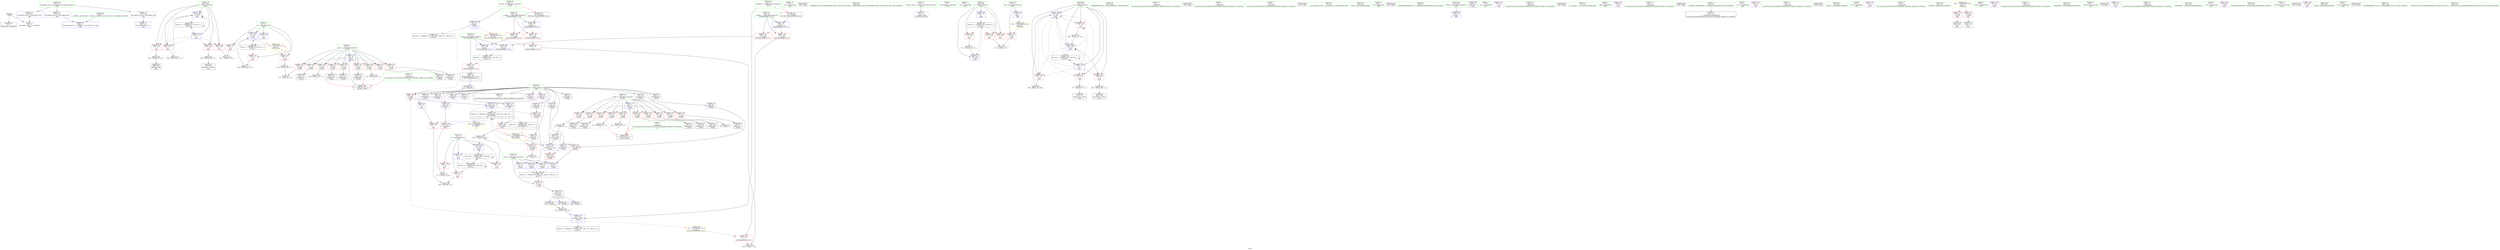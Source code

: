 digraph "SVFG" {
	label="SVFG";

	Node0x556aabfb15f0 [shape=record,color=grey,label="{NodeID: 0\nNullPtr}"];
	Node0x556aabfb15f0 -> Node0x556aabfd2cd0[style=solid];
	Node0x556aabfb15f0 -> Node0x556aabfd9ba0[style=solid];
	Node0x556aabfd5bc0 [shape=record,color=grey,label="{NodeID: 263\n286 = Binary(285, 111, )\n}"];
	Node0x556aabfd5bc0 -> Node0x556aabfd4010[style=solid];
	Node0x556aabfda180 [shape=record,color=blue,label="{NodeID: 180\n78\<--134\nref.tmp\<--\n_Z3calii\n|{|<s2>5}}"];
	Node0x556aabfda180 -> Node0x556aabfd83f0[style=dashed];
	Node0x556aabfda180 -> Node0x556aabfee3c0[style=dashed];
	Node0x556aabfda180:s2 -> Node0x556aabff2430[style=dashed,color=red];
	Node0x556aabfd12e0 [shape=record,color=purple,label="{NodeID: 97\n245\<--16\n\<--f\nmain\n}"];
	Node0x556aabfd12e0 -> Node0x556aabfd9430[style=solid];
	Node0x556aabfcf410 [shape=record,color=green,label="{NodeID: 14\n36\<--1\n.str.6\<--dummyObj\nGlob }"];
	Node0x556aac0035c0 [shape=record,color=black,label="{NodeID: 360\n226 = PHI()\n}"];
	Node0x556aabfe20f0 [shape=record,color=grey,label="{NodeID: 277\n112 = cmp(108, 110, )\n}"];
	Node0x556aabfd4d10 [shape=record,color=blue,label="{NodeID: 194\n13\<--295\nk\<--sub\nmain\n}"];
	Node0x556aabfd4d10 -> Node0x556aabfecfc0[style=dashed];
	Node0x556aabfd1e70 [shape=record,color=purple,label="{NodeID: 111\n348\<--40\nllvm.global_ctors_1\<--llvm.global_ctors\nGlob }"];
	Node0x556aabfd1e70 -> Node0x556aabfd9aa0[style=solid];
	Node0x556aabfcfff0 [shape=record,color=green,label="{NodeID: 28\n13\<--15\nk\<--k_field_insensitive\nGlob }"];
	Node0x556aabfcfff0 -> Node0x556aabfd6d30[style=solid];
	Node0x556aabfcfff0 -> Node0x556aabfd6e00[style=solid];
	Node0x556aabfcfff0 -> Node0x556aabfd6ed0[style=solid];
	Node0x556aabfcfff0 -> Node0x556aabfd98a0[style=solid];
	Node0x556aabfcfff0 -> Node0x556aabfd4d10[style=solid];
	Node0x556aabfd73b0 [shape=record,color=red,label="{NodeID: 125\n108\<--74\n\<--i.addr\n_Z3calii\n}"];
	Node0x556aabfd73b0 -> Node0x556aabfe20f0[style=solid];
	Node0x556aabfd0d00 [shape=record,color=green,label="{NodeID: 42\n172\<--173\nretval\<--retval_field_insensitive\n_ZSt3minIxERKT_S2_S2_\n}"];
	Node0x556aabfd0d00 -> Node0x556aabfd8590[style=solid];
	Node0x556aabfd0d00 -> Node0x556aabfda660[style=solid];
	Node0x556aabfd0d00 -> Node0x556aabfda730[style=solid];
	Node0x556aabfd7f10 [shape=record,color=red,label="{NodeID: 139\n142\<--76\n\<--x.addr\n_Z3calii\n}"];
	Node0x556aabfd7f10 -> Node0x556aabfd6040[style=solid];
	Node0x556aabfd29d0 [shape=record,color=green,label="{NodeID: 56\n255\<--256\n_ZSt4endlIcSt11char_traitsIcEERSt13basic_ostreamIT_T0_ES6_\<--_ZSt4endlIcSt11char_traitsIcEERSt13basic_ostreamIT_T0_ES6__field_insensitive\n}"];
	Node0x556aabfd8a70 [shape=record,color=red,label="{NodeID: 153\n183\<--182\n\<--\n_ZSt3minIxERKT_S2_S2_\n}"];
	Node0x556aabfd8a70 -> Node0x556aabfe23f0[style=solid];
	Node0x556aabfd3650 [shape=record,color=black,label="{NodeID: 70\n125\<--124\nidxprom17\<--\n_Z3calii\n}"];
	Node0x556aabfd95d0 [shape=record,color=red,label="{NodeID: 167\n293\<--292\n\<--arrayidx25\nmain\n}"];
	Node0x556aabfd95d0 -> Node0x556aabfdf8e0[style=solid];
	Node0x556aabfd41b0 [shape=record,color=purple,label="{NodeID: 84\n51\<--4\n\<--_ZStL8__ioinit\n__cxx_global_var_init\n}"];
	Node0x556aabfb19b0 [shape=record,color=green,label="{NodeID: 1\n7\<--1\n__dso_handle\<--dummyObj\nGlob }"];
	Node0x556aabfd5d40 [shape=record,color=grey,label="{NodeID: 264\n136 = Binary(135, 111, )\n|{<s0>3}}"];
	Node0x556aabfd5d40:s0 -> Node0x556aac003e60[style=solid,color=red];
	Node0x556aabfda250 [shape=record,color=blue,label="{NodeID: 181\n80\<--145\nref.tmp22\<--add27\n_Z3calii\n|{|<s2>5}}"];
	Node0x556aabfda250 -> Node0x556aabfd83f0[style=dashed];
	Node0x556aabfda250 -> Node0x556aabfee8c0[style=dashed];
	Node0x556aabfda250:s2 -> Node0x556aabff2540[style=dashed,color=red];
	Node0x556aabfd13b0 [shape=record,color=purple,label="{NodeID: 98\n270\<--16\narrayidx\<--f\nmain\n}"];
	Node0x556aabfcf4a0 [shape=record,color=green,label="{NodeID: 15\n38\<--1\n.str.7\<--dummyObj\nGlob }"];
	Node0x556aac003690 [shape=record,color=black,label="{NodeID: 361\n239 = PHI(69, )\n}"];
	Node0x556aabfe2270 [shape=record,color=grey,label="{NodeID: 278\n223 = cmp(221, 222, )\n}"];
	Node0x556aabfd4de0 [shape=record,color=blue,label="{NodeID: 195\n201\<--298\nx\<--dec\nmain\n}"];
	Node0x556aabfd4de0 -> Node0x556aabfd8db0[style=dashed];
	Node0x556aabfd4de0 -> Node0x556aabfd8e80[style=dashed];
	Node0x556aabfd4de0 -> Node0x556aabfd8f50[style=dashed];
	Node0x556aabfd4de0 -> Node0x556aabfd9020[style=dashed];
	Node0x556aabfd4de0 -> Node0x556aabfd4c40[style=dashed];
	Node0x556aabfd4de0 -> Node0x556aabfd4de0[style=dashed];
	Node0x556aabfd4de0 -> Node0x556aabfec0c0[style=dashed];
	Node0x556aabfd1f70 [shape=record,color=purple,label="{NodeID: 112\n349\<--40\nllvm.global_ctors_2\<--llvm.global_ctors\nGlob }"];
	Node0x556aabfd1f70 -> Node0x556aabfd9ba0[style=solid];
	Node0x556aabfd00f0 [shape=record,color=green,label="{NodeID: 29\n16\<--19\nf\<--f_field_insensitive\nGlob }"];
	Node0x556aabfd00f0 -> Node0x556aabfd2ea0[style=solid];
	Node0x556aabfd00f0 -> Node0x556aabfd4280[style=solid];
	Node0x556aabfd00f0 -> Node0x556aabfd4350[style=solid];
	Node0x556aabfd00f0 -> Node0x556aabfd4420[style=solid];
	Node0x556aabfd00f0 -> Node0x556aabfd44f0[style=solid];
	Node0x556aabfd00f0 -> Node0x556aabfd45c0[style=solid];
	Node0x556aabfd00f0 -> Node0x556aabfd4690[style=solid];
	Node0x556aabfd00f0 -> Node0x556aabfd4760[style=solid];
	Node0x556aabfd00f0 -> Node0x556aabfd4830[style=solid];
	Node0x556aabfd00f0 -> Node0x556aabfd4900[style=solid];
	Node0x556aabfd00f0 -> Node0x556aabfd49d0[style=solid];
	Node0x556aabfd00f0 -> Node0x556aabfd4aa0[style=solid];
	Node0x556aabfd00f0 -> Node0x556aabfd1210[style=solid];
	Node0x556aabfd00f0 -> Node0x556aabfd12e0[style=solid];
	Node0x556aabfd00f0 -> Node0x556aabfd13b0[style=solid];
	Node0x556aabfd00f0 -> Node0x556aabfd1480[style=solid];
	Node0x556aabfd00f0 -> Node0x556aabfd1550[style=solid];
	Node0x556aabfd00f0 -> Node0x556aabfd1620[style=solid];
	Node0x556aabfedec0 [shape=record,color=black,label="{NodeID: 292\nMR_4V_3 = PHI(MR_4V_6, MR_4V_4, MR_4V_5, MR_4V_2, )\npts\{73 \}\n}"];
	Node0x556aabfedec0 -> Node0x556aabfd7140[style=dashed];
	Node0x556aabfd7480 [shape=record,color=red,label="{NodeID: 126\n117\<--74\n\<--i.addr\n_Z3calii\n}"];
	Node0x556aabfd7480 -> Node0x556aabfd34b0[style=solid];
	Node0x556aabfd0dd0 [shape=record,color=green,label="{NodeID: 43\n174\<--175\n__a.addr\<--__a.addr_field_insensitive\n_ZSt3minIxERKT_S2_S2_\n}"];
	Node0x556aabfd0dd0 -> Node0x556aabfd8660[style=solid];
	Node0x556aabfd0dd0 -> Node0x556aabfd8730[style=solid];
	Node0x556aabfd0dd0 -> Node0x556aabfda4c0[style=solid];
	Node0x556aabfd7fe0 [shape=record,color=red,label="{NodeID: 140\n154\<--76\n\<--x.addr\n_Z3calii\n}"];
	Node0x556aabfd7fe0 -> Node0x556aabfd38c0[style=solid];
	Node0x556aabfd2ad0 [shape=record,color=green,label="{NodeID: 57\n257\<--258\n_ZNSolsEPFRSoS_E\<--_ZNSolsEPFRSoS_E_field_insensitive\n}"];
	Node0x556aabfd8b40 [shape=record,color=red,label="{NodeID: 154\n221\<--199\n\<--t\nmain\n}"];
	Node0x556aabfd8b40 -> Node0x556aabfe2270[style=solid];
	Node0x556aabfd3720 [shape=record,color=black,label="{NodeID: 71\n128\<--127\nidxprom19\<--\n_Z3calii\n}"];
	Node0x556aabfd96a0 [shape=record,color=blue,label="{NodeID: 168\n8\<--9\ntest\<--\nGlob }"];
	Node0x556aabfd96a0 -> Node0x556aabff29d0[style=dashed];
	Node0x556aabfd4280 [shape=record,color=purple,label="{NodeID: 85\n91\<--16\narrayidx\<--f\n_Z3calii\n}"];
	Node0x556aabfc7020 [shape=record,color=green,label="{NodeID: 2\n9\<--1\n\<--dummyObj\nCan only get source location for instruction, argument, global var or function.|{<s0>12}}"];
	Node0x556aabfc7020:s0 -> Node0x556aac004230[style=solid,color=red];
	Node0x556aabfd5ec0 [shape=record,color=grey,label="{NodeID: 265\n141 = Binary(140, 111, )\n|{<s0>4}}"];
	Node0x556aabfd5ec0:s0 -> Node0x556aac003e60[style=solid,color=red];
	Node0x556aabfda320 [shape=record,color=blue,label="{NodeID: 182\n156\<--150\narrayidx32\<--\n_Z3calii\n}"];
	Node0x556aabfda320 -> Node0x556aabfd84c0[style=dashed];
	Node0x556aabfda320 -> Node0x556aabfeedc0[style=dashed];
	Node0x556aabfd1480 [shape=record,color=purple,label="{NodeID: 99\n274\<--16\narrayidx15\<--f\nmain\n}"];
	Node0x556aabfd1480 -> Node0x556aabfd9500[style=solid];
	Node0x556aabfcf530 [shape=record,color=green,label="{NodeID: 16\n41\<--1\n\<--dummyObj\nCan only get source location for instruction, argument, global var or function.}"];
	Node0x556aac0037d0 [shape=record,color=black,label="{NodeID: 362\n242 = PHI()\n}"];
	Node0x556aabfe23f0 [shape=record,color=grey,label="{NodeID: 279\n184 = cmp(181, 183, )\n}"];
	Node0x556aabfd4eb0 [shape=record,color=blue,label="{NodeID: 196\n203\<--306\ni\<--inc27\nmain\n}"];
	Node0x556aabfd4eb0 -> Node0x556aabfd90f0[style=dashed];
	Node0x556aabfd4eb0 -> Node0x556aabfd91c0[style=dashed];
	Node0x556aabfd4eb0 -> Node0x556aabfd9290[style=dashed];
	Node0x556aabfd4eb0 -> Node0x556aabfd9360[style=dashed];
	Node0x556aabfd4eb0 -> Node0x556aabfd4eb0[style=dashed];
	Node0x556aabfd4eb0 -> Node0x556aabfec5c0[style=dashed];
	Node0x556aabfd2070 [shape=record,color=red,label="{NodeID: 113\n222\<--8\n\<--test\nmain\n}"];
	Node0x556aabfd2070 -> Node0x556aabfe2270[style=solid];
	Node0x556aabfd01f0 [shape=record,color=green,label="{NodeID: 30\n40\<--44\nllvm.global_ctors\<--llvm.global_ctors_field_insensitive\nGlob }"];
	Node0x556aabfd01f0 -> Node0x556aabfd1d70[style=solid];
	Node0x556aabfd01f0 -> Node0x556aabfd1e70[style=solid];
	Node0x556aabfd01f0 -> Node0x556aabfd1f70[style=solid];
	Node0x556aabfee3c0 [shape=record,color=black,label="{NodeID: 293\nMR_10V_2 = PHI(MR_10V_3, MR_10V_1, MR_10V_1, MR_10V_1, )\npts\{79 \}\n}"];
	Node0x556aabfd7550 [shape=record,color=red,label="{NodeID: 127\n124\<--74\n\<--i.addr\n_Z3calii\n}"];
	Node0x556aabfd7550 -> Node0x556aabfd3650[style=solid];
	Node0x556aabfd0ea0 [shape=record,color=green,label="{NodeID: 44\n176\<--177\n__b.addr\<--__b.addr_field_insensitive\n_ZSt3minIxERKT_S2_S2_\n}"];
	Node0x556aabfd0ea0 -> Node0x556aabfd8800[style=solid];
	Node0x556aabfd0ea0 -> Node0x556aabfd88d0[style=solid];
	Node0x556aabfd0ea0 -> Node0x556aabfda590[style=solid];
	Node0x556aabff2350 [shape=record,color=yellow,style=double,label="{NodeID: 307\n14V_1 = ENCHI(MR_14V_0)\npts\{190000 \}\nFun[_Z3calii]|{|<s4>3}}"];
	Node0x556aabff2350 -> Node0x556aabfd8180[style=dashed];
	Node0x556aabff2350 -> Node0x556aabfd8250[style=dashed];
	Node0x556aabff2350 -> Node0x556aabfd9fe0[style=dashed];
	Node0x556aabff2350 -> Node0x556aabfeedc0[style=dashed];
	Node0x556aabff2350:s4 -> Node0x556aabff2350[style=dashed,color=red];
	Node0x556aabfd80b0 [shape=record,color=red,label="{NodeID: 141\n161\<--76\n\<--x.addr\n_Z3calii\n}"];
	Node0x556aabfd80b0 -> Node0x556aabfd3a60[style=solid];
	Node0x556aabfd2bd0 [shape=record,color=green,label="{NodeID: 58\n42\<--343\n_GLOBAL__sub_I_Jarvis57_3_0.cpp\<--_GLOBAL__sub_I_Jarvis57_3_0.cpp_field_insensitive\n}"];
	Node0x556aabfd2bd0 -> Node0x556aabfd9aa0[style=solid];
	Node0x556aabfd8c10 [shape=record,color=red,label="{NodeID: 155\n240\<--199\n\<--t\nmain\n}"];
	Node0x556aabfd37f0 [shape=record,color=black,label="{NodeID: 72\n152\<--151\nidxprom29\<--\n_Z3calii\n}"];
	Node0x556aabfd97a0 [shape=record,color=blue,label="{NodeID: 169\n11\<--9\nn\<--\nGlob }"];
	Node0x556aabfd97a0 -> Node0x556aabfeb1c0[style=dashed];
	Node0x556aabfd4350 [shape=record,color=purple,label="{NodeID: 86\n94\<--16\narrayidx2\<--f\n_Z3calii\n}"];
	Node0x556aabfd4350 -> Node0x556aabfd8180[style=solid];
	Node0x556aabfc84e0 [shape=record,color=green,label="{NodeID: 3\n14\<--1\n\<--dummyObj\nCan only get source location for instruction, argument, global var or function.}"];
	Node0x556aabfd6040 [shape=record,color=grey,label="{NodeID: 266\n143 = Binary(142, 111, )\n|{<s0>4}}"];
	Node0x556aabfd6040:s0 -> Node0x556aac004230[style=solid,color=red];
	Node0x556aabfda3f0 [shape=record,color=blue,label="{NodeID: 183\n72\<--164\nretval\<--\n_Z3calii\n}"];
	Node0x556aabfda3f0 -> Node0x556aabfedec0[style=dashed];
	Node0x556aabfd1550 [shape=record,color=purple,label="{NodeID: 100\n288\<--16\narrayidx22\<--f\nmain\n}"];
	Node0x556aabfcf5c0 [shape=record,color=green,label="{NodeID: 17\n97\<--1\n\<--dummyObj\nCan only get source location for instruction, argument, global var or function.}"];
	Node0x556aac0038a0 [shape=record,color=black,label="{NodeID: 363\n251 = PHI()\n}"];
	Node0x556aabfe2570 [shape=record,color=grey,label="{NodeID: 280\n248 = cmp(246, 247, )\n}"];
	Node0x556aabfd4f80 [shape=record,color=blue,label="{NodeID: 197\n199\<--313\nt\<--inc31\nmain\n}"];
	Node0x556aabfd4f80 -> Node0x556aabfebbc0[style=dashed];
	Node0x556aabfd2140 [shape=record,color=red,label="{NodeID: 114\n109\<--11\n\<--n\n_Z3calii\n}"];
	Node0x556aabfd2140 -> Node0x556aabfd61c0[style=solid];
	Node0x556aabfd02f0 [shape=record,color=green,label="{NodeID: 31\n45\<--46\n__cxx_global_var_init\<--__cxx_global_var_init_field_insensitive\n}"];
	Node0x556aabfee8c0 [shape=record,color=black,label="{NodeID: 294\nMR_12V_2 = PHI(MR_12V_3, MR_12V_1, MR_12V_1, MR_12V_1, )\npts\{81 \}\n}"];
	Node0x556aabfd7620 [shape=record,color=red,label="{NodeID: 128\n135\<--74\n\<--i.addr\n_Z3calii\n}"];
	Node0x556aabfd7620 -> Node0x556aabfd5d40[style=solid];
	Node0x556aabfd0f70 [shape=record,color=green,label="{NodeID: 45\n194\<--195\nmain\<--main_field_insensitive\n}"];
	Node0x556aabff2430 [shape=record,color=yellow,style=double,label="{NodeID: 308\n10V_1 = ENCHI(MR_10V_0)\npts\{79 \}\nFun[_ZSt3minIxERKT_S2_S2_]}"];
	Node0x556aabff2430 -> Node0x556aabfd8a70[style=dashed];
	Node0x556aabfd8180 [shape=record,color=red,label="{NodeID: 142\n95\<--94\n\<--arrayidx2\n_Z3calii\n}"];
	Node0x556aabfd8180 -> Node0x556aabfd6ac0[style=solid];
	Node0x556aabfd2cd0 [shape=record,color=black,label="{NodeID: 59\n2\<--3\ndummyVal\<--dummyVal\n}"];
	Node0x556aabfd8ce0 [shape=record,color=red,label="{NodeID: 156\n312\<--199\n\<--t\nmain\n}"];
	Node0x556aabfd8ce0 -> Node0x556aabfd67c0[style=solid];
	Node0x556aabfd38c0 [shape=record,color=black,label="{NodeID: 73\n155\<--154\nidxprom31\<--\n_Z3calii\n}"];
	Node0x556aabfd98a0 [shape=record,color=blue,label="{NodeID: 170\n13\<--14\nk\<--\nGlob }"];
	Node0x556aabfd98a0 -> Node0x556aabfeb6c0[style=dashed];
	Node0x556aabfd4420 [shape=record,color=purple,label="{NodeID: 87\n101\<--16\narrayidx6\<--f\n_Z3calii\n}"];
	Node0x556aabfc8570 [shape=record,color=green,label="{NodeID: 4\n20\<--1\n.str\<--dummyObj\nGlob }"];
	Node0x556aabfd61c0 [shape=record,color=grey,label="{NodeID: 267\n110 = Binary(109, 111, )\n}"];
	Node0x556aabfd61c0 -> Node0x556aabfe20f0[style=solid];
	Node0x556aabfda4c0 [shape=record,color=blue,label="{NodeID: 184\n174\<--170\n__a.addr\<--__a\n_ZSt3minIxERKT_S2_S2_\n}"];
	Node0x556aabfda4c0 -> Node0x556aabfd8660[style=dashed];
	Node0x556aabfda4c0 -> Node0x556aabfd8730[style=dashed];
	Node0x556aabfd1620 [shape=record,color=purple,label="{NodeID: 101\n292\<--16\narrayidx25\<--f\nmain\n}"];
	Node0x556aabfd1620 -> Node0x556aabfd95d0[style=solid];
	Node0x556aabfcf650 [shape=record,color=green,label="{NodeID: 18\n111\<--1\n\<--dummyObj\nCan only get source location for instruction, argument, global var or function.|{<s0>12}}"];
	Node0x556aabfcf650:s0 -> Node0x556aac003e60[style=solid,color=red];
	Node0x556aac003ac0 [shape=record,color=black,label="{NodeID: 364\n254 = PHI()\n}"];
	Node0x556aabfe26f0 [shape=record,color=grey,label="{NodeID: 281\n115 = cmp(114, 9, )\n}"];
	Node0x556aabfe26f0 -> Node0x556aabfd33e0[style=solid];
	Node0x556aabfd6b90 [shape=record,color=red,label="{NodeID: 115\n229\<--11\n\<--n\nmain\n}"];
	Node0x556aabfd6b90 -> Node0x556aabfd6940[style=solid];
	Node0x556aabfd03f0 [shape=record,color=green,label="{NodeID: 32\n49\<--50\n_ZNSt8ios_base4InitC1Ev\<--_ZNSt8ios_base4InitC1Ev_field_insensitive\n}"];
	Node0x556aabfeedc0 [shape=record,color=black,label="{NodeID: 295\nMR_14V_2 = PHI(MR_14V_6, MR_14V_1, MR_14V_3, MR_14V_1, )\npts\{190000 \}\n|{<s0>3|<s1>4|<s2>12|<s3>12|<s4>12|<s5>12}}"];
	Node0x556aabfeedc0:s0 -> Node0x556aabff56d0[style=dashed,color=blue];
	Node0x556aabfeedc0:s1 -> Node0x556aabfda320[style=dashed,color=blue];
	Node0x556aabfeedc0:s2 -> Node0x556aabfd9430[style=dashed,color=blue];
	Node0x556aabfeedc0:s3 -> Node0x556aabfd9500[style=dashed,color=blue];
	Node0x556aabfeedc0:s4 -> Node0x556aabfd95d0[style=dashed,color=blue];
	Node0x556aabfeedc0:s5 -> Node0x556aabfecac0[style=dashed,color=blue];
	Node0x556aabfd76f0 [shape=record,color=red,label="{NodeID: 129\n140\<--74\n\<--i.addr\n_Z3calii\n}"];
	Node0x556aabfd76f0 -> Node0x556aabfd5ec0[style=solid];
	Node0x556aabfd1070 [shape=record,color=green,label="{NodeID: 46\n197\<--198\nretval\<--retval_field_insensitive\nmain\n}"];
	Node0x556aabfd1070 -> Node0x556aabfda800[style=solid];
	Node0x556aabff2540 [shape=record,color=yellow,style=double,label="{NodeID: 309\n12V_1 = ENCHI(MR_12V_0)\npts\{81 \}\nFun[_ZSt3minIxERKT_S2_S2_]}"];
	Node0x556aabff2540 -> Node0x556aabfd89a0[style=dashed];
	Node0x556aabfd8250 [shape=record,color=red,label="{NodeID: 143\n105\<--104\n\<--arrayidx8\n_Z3calii\n}"];
	Node0x556aabfd8250 -> Node0x556aabfd9f10[style=solid];
	Node0x556aabfd2dd0 [shape=record,color=black,label="{NodeID: 60\n196\<--9\nmain_ret\<--\nmain\n}"];
	Node0x556aabfd8db0 [shape=record,color=red,label="{NodeID: 157\n271\<--201\n\<--x\nmain\n}"];
	Node0x556aabfd8db0 -> Node0x556aabfdf2e0[style=solid];
	Node0x556aabfd3990 [shape=record,color=black,label="{NodeID: 74\n159\<--158\nidxprom33\<--\n_Z3calii\n}"];
	Node0x556aabfd99a0 [shape=record,color=blue,label="{NodeID: 171\n347\<--41\nllvm.global_ctors_0\<--\nGlob }"];
	Node0x556aabfd44f0 [shape=record,color=purple,label="{NodeID: 88\n104\<--16\narrayidx8\<--f\n_Z3calii\n}"];
	Node0x556aabfd44f0 -> Node0x556aabfd8250[style=solid];
	Node0x556aabfb1aa0 [shape=record,color=green,label="{NodeID: 5\n22\<--1\n.str.1\<--dummyObj\nGlob }"];
	Node0x556aabff56d0 [shape=record,color=yellow,style=double,label="{NodeID: 351\n14V_4 = CSCHI(MR_14V_1)\npts\{190000 \}\nCS[]|{<s0>4}}"];
	Node0x556aabff56d0:s0 -> Node0x556aabff2350[style=dashed,color=red];
	Node0x556aabfd6340 [shape=record,color=grey,label="{NodeID: 268\n138 = Binary(137, 111, )\n|{<s0>3}}"];
	Node0x556aabfd6340:s0 -> Node0x556aac004230[style=solid,color=red];
	Node0x556aabfda590 [shape=record,color=blue,label="{NodeID: 185\n176\<--171\n__b.addr\<--__b\n_ZSt3minIxERKT_S2_S2_\n}"];
	Node0x556aabfda590 -> Node0x556aabfd8800[style=dashed];
	Node0x556aabfda590 -> Node0x556aabfd88d0[style=dashed];
	Node0x556aabfd16f0 [shape=record,color=purple,label="{NodeID: 102\n207\<--20\n\<--.str\nmain\n}"];
	Node0x556aabfcf720 [shape=record,color=green,label="{NodeID: 19\n134\<--1\n\<--dummyObj\nCan only get source location for instruction, argument, global var or function.}"];
	Node0x556aac003b90 [shape=record,color=black,label="{NodeID: 365\n283 = PHI()\n}"];
	Node0x556aabfeacc0 [shape=record,color=black,label="{NodeID: 282\nMR_18V_3 = PHI(MR_18V_4, MR_18V_2, )\npts\{173 \}\n}"];
	Node0x556aabfeacc0 -> Node0x556aabfd8590[style=dashed];
	Node0x556aabfd6c60 [shape=record,color=red,label="{NodeID: 116\n264\<--11\n\<--n\nmain\n}"];
	Node0x556aabfd6c60 -> Node0x556aabfe1f70[style=solid];
	Node0x556aabfd04f0 [shape=record,color=green,label="{NodeID: 33\n55\<--56\n__cxa_atexit\<--__cxa_atexit_field_insensitive\n}"];
	Node0x556aabfd77c0 [shape=record,color=red,label="{NodeID: 130\n151\<--74\n\<--i.addr\n_Z3calii\n}"];
	Node0x556aabfd77c0 -> Node0x556aabfd37f0[style=solid];
	Node0x556aabfd1140 [shape=record,color=green,label="{NodeID: 47\n199\<--200\nt\<--t_field_insensitive\nmain\n}"];
	Node0x556aabfd1140 -> Node0x556aabfd8b40[style=solid];
	Node0x556aabfd1140 -> Node0x556aabfd8c10[style=solid];
	Node0x556aabfd1140 -> Node0x556aabfd8ce0[style=solid];
	Node0x556aabfd1140 -> Node0x556aabfda8d0[style=solid];
	Node0x556aabfd1140 -> Node0x556aabfd4f80[style=solid];
	Node0x556aabfd8320 [shape=record,color=red,label="{NodeID: 144\n130\<--129\n\<--arrayidx20\n_Z3calii\n}"];
	Node0x556aabfd8320 -> Node0x556aabfda0b0[style=solid];
	Node0x556aabfd2ea0 [shape=record,color=black,label="{NodeID: 61\n18\<--16\n\<--f\nCan only get source location for instruction, argument, global var or function.}"];
	Node0x556aabfd8e80 [shape=record,color=red,label="{NodeID: 158\n279\<--201\n\<--x\nmain\n}"];
	Node0x556aabfd8e80 -> Node0x556aabfdfa60[style=solid];
	Node0x556aabfd3a60 [shape=record,color=black,label="{NodeID: 75\n162\<--161\nidxprom35\<--\n_Z3calii\n}"];
	Node0x556aabfd9aa0 [shape=record,color=blue,label="{NodeID: 172\n348\<--42\nllvm.global_ctors_1\<--_GLOBAL__sub_I_Jarvis57_3_0.cpp\nGlob }"];
	Node0x556aabfd45c0 [shape=record,color=purple,label="{NodeID: 89\n119\<--16\narrayidx14\<--f\n_Z3calii\n}"];
	Node0x556aabfb1b30 [shape=record,color=green,label="{NodeID: 6\n24\<--1\nstdin\<--dummyObj\nGlob }"];
	Node0x556aabfd64c0 [shape=record,color=grey,label="{NodeID: 269\n298 = Binary(297, 299, )\n}"];
	Node0x556aabfd64c0 -> Node0x556aabfd4de0[style=solid];
	Node0x556aabfda660 [shape=record,color=blue,label="{NodeID: 186\n172\<--186\nretval\<--\n_ZSt3minIxERKT_S2_S2_\n}"];
	Node0x556aabfda660 -> Node0x556aabfeacc0[style=dashed];
	Node0x556aabfd17c0 [shape=record,color=purple,label="{NodeID: 103\n208\<--22\n\<--.str.1\nmain\n}"];
	Node0x556aabfcf7f0 [shape=record,color=green,label="{NodeID: 20\n231\<--1\n\<--dummyObj\nCan only get source location for instruction, argument, global var or function.}"];
	Node0x556aac003c60 [shape=record,color=black,label="{NodeID: 366\n302 = PHI()\n}"];
	Node0x556aabfeb1c0 [shape=record,color=black,label="{NodeID: 283\nMR_2V_2 = PHI(MR_2V_3, MR_2V_1, )\npts\{12 \}\n}"];
	Node0x556aabfeb1c0 -> Node0x556aabfd6b90[style=dashed];
	Node0x556aabfeb1c0 -> Node0x556aabfda9a0[style=dashed];
	Node0x556aabfd6d30 [shape=record,color=red,label="{NodeID: 117\n247\<--13\n\<--k\nmain\n}"];
	Node0x556aabfd6d30 -> Node0x556aabfe2570[style=solid];
	Node0x556aabfd05f0 [shape=record,color=green,label="{NodeID: 34\n54\<--60\n_ZNSt8ios_base4InitD1Ev\<--_ZNSt8ios_base4InitD1Ev_field_insensitive\n}"];
	Node0x556aabfd05f0 -> Node0x556aabfd2fa0[style=solid];
	Node0x556aabfd7890 [shape=record,color=red,label="{NodeID: 131\n158\<--74\n\<--i.addr\n_Z3calii\n}"];
	Node0x556aabfd7890 -> Node0x556aabfd3990[style=solid];
	Node0x556aabfd2230 [shape=record,color=green,label="{NodeID: 48\n201\<--202\nx\<--x_field_insensitive\nmain\n}"];
	Node0x556aabfd2230 -> Node0x556aabfd8db0[style=solid];
	Node0x556aabfd2230 -> Node0x556aabfd8e80[style=solid];
	Node0x556aabfd2230 -> Node0x556aabfd8f50[style=solid];
	Node0x556aabfd2230 -> Node0x556aabfd9020[style=solid];
	Node0x556aabfd2230 -> Node0x556aabfdaa70[style=solid];
	Node0x556aabfd2230 -> Node0x556aabfd4c40[style=solid];
	Node0x556aabfd2230 -> Node0x556aabfd4de0[style=solid];
	Node0x556aabfd83f0 [shape=record,color=red,label="{NodeID: 145\n150\<--147\n\<--call28\n_Z3calii\n}"];
	Node0x556aabfd83f0 -> Node0x556aabfda320[style=solid];
	Node0x556aabfd2fa0 [shape=record,color=black,label="{NodeID: 62\n53\<--54\n\<--_ZNSt8ios_base4InitD1Ev\nCan only get source location for instruction, argument, global var or function.}"];
	Node0x556aabfd8f50 [shape=record,color=red,label="{NodeID: 159\n289\<--201\n\<--x\nmain\n}"];
	Node0x556aabfd8f50 -> Node0x556aabfdf760[style=solid];
	Node0x556aabfd3b30 [shape=record,color=black,label="{NodeID: 76\n69\<--167\n_Z3calii_ret\<--\n_Z3calii\n|{<s0>3|<s1>4|<s2>12}}"];
	Node0x556aabfd3b30:s0 -> Node0x556aac002ef0[style=solid,color=blue];
	Node0x556aabfd3b30:s1 -> Node0x556aac0030e0[style=solid,color=blue];
	Node0x556aabfd3b30:s2 -> Node0x556aac003690[style=solid,color=blue];
	Node0x556aabfd9ba0 [shape=record,color=blue, style = dotted,label="{NodeID: 173\n349\<--3\nllvm.global_ctors_2\<--dummyVal\nGlob }"];
	Node0x556aabfd4690 [shape=record,color=purple,label="{NodeID: 90\n122\<--16\narrayidx16\<--f\n_Z3calii\n}"];
	Node0x556aabfd4690 -> Node0x556aabfd9fe0[style=solid];
	Node0x556aabfcea50 [shape=record,color=green,label="{NodeID: 7\n25\<--1\n.str.2\<--dummyObj\nGlob }"];
	Node0x556aabfd6640 [shape=record,color=grey,label="{NodeID: 270\n306 = Binary(305, 111, )\n}"];
	Node0x556aabfd6640 -> Node0x556aabfd4eb0[style=solid];
	Node0x556aabfda730 [shape=record,color=blue,label="{NodeID: 187\n172\<--189\nretval\<--\n_ZSt3minIxERKT_S2_S2_\n}"];
	Node0x556aabfda730 -> Node0x556aabfeacc0[style=dashed];
	Node0x556aabfd1890 [shape=record,color=purple,label="{NodeID: 104\n213\<--25\n\<--.str.2\nmain\n}"];
	Node0x556aabfcf8f0 [shape=record,color=green,label="{NodeID: 21\n234\<--1\n\<--dummyObj\nCan only get source location for instruction, argument, global var or function.}"];
	Node0x556aac003d60 [shape=record,color=black,label="{NodeID: 367\n309 = PHI()\n}"];
	Node0x556aabfeb6c0 [shape=record,color=black,label="{NodeID: 284\nMR_29V_2 = PHI(MR_29V_3, MR_29V_1, )\npts\{15 \}\n}"];
	Node0x556aabfeb6c0 -> Node0x556aabfd6d30[style=dashed];
	Node0x556aabfeb6c0 -> Node0x556aabfeb6c0[style=dashed];
	Node0x556aabfeb6c0 -> Node0x556aabfecfc0[style=dashed];
	Node0x556aabfd6e00 [shape=record,color=red,label="{NodeID: 118\n276\<--13\n\<--k\nmain\n}"];
	Node0x556aabfd6e00 -> Node0x556aabfe1c70[style=solid];
	Node0x556aabfd06f0 [shape=record,color=green,label="{NodeID: 35\n67\<--68\n_Z3calii\<--_Z3calii_field_insensitive\n}"];
	Node0x556aabfd7960 [shape=record,color=red,label="{NodeID: 132\n84\<--76\n\<--x.addr\n_Z3calii\n}"];
	Node0x556aabfd7960 -> Node0x556aabfe1df0[style=solid];
	Node0x556aabfd2300 [shape=record,color=green,label="{NodeID: 49\n203\<--204\ni\<--i_field_insensitive\nmain\n}"];
	Node0x556aabfd2300 -> Node0x556aabfd90f0[style=solid];
	Node0x556aabfd2300 -> Node0x556aabfd91c0[style=solid];
	Node0x556aabfd2300 -> Node0x556aabfd9290[style=solid];
	Node0x556aabfd2300 -> Node0x556aabfd9360[style=solid];
	Node0x556aabfd2300 -> Node0x556aabfd4b70[style=solid];
	Node0x556aabfd2300 -> Node0x556aabfd4eb0[style=solid];
	Node0x556aabfd84c0 [shape=record,color=red,label="{NodeID: 146\n164\<--163\n\<--arrayidx36\n_Z3calii\n}"];
	Node0x556aabfd84c0 -> Node0x556aabfda3f0[style=solid];
	Node0x556aabfd30a0 [shape=record,color=black,label="{NodeID: 63\n90\<--89\nidxprom\<--\n_Z3calii\n}"];
	Node0x556aabfd9020 [shape=record,color=red,label="{NodeID: 160\n297\<--201\n\<--x\nmain\n}"];
	Node0x556aabfd9020 -> Node0x556aabfd64c0[style=solid];
	Node0x556aabfd3c00 [shape=record,color=black,label="{NodeID: 77\n169\<--192\n_ZSt3minIxERKT_S2_S2__ret\<--\n_ZSt3minIxERKT_S2_S2_\n|{<s0>5}}"];
	Node0x556aabfd3c00:s0 -> Node0x556aac0032b0[style=solid,color=blue];
	Node0x556aabfdf2e0 [shape=record,color=grey,label="{NodeID: 257\n272 = Binary(271, 111, )\n}"];
	Node0x556aabfdf2e0 -> Node0x556aabfd3f40[style=solid];
	Node0x556aabfd9ca0 [shape=record,color=blue,label="{NodeID: 174\n74\<--70\ni.addr\<--i\n_Z3calii\n}"];
	Node0x556aabfd9ca0 -> Node0x556aabfd7210[style=dashed];
	Node0x556aabfd9ca0 -> Node0x556aabfd72e0[style=dashed];
	Node0x556aabfd9ca0 -> Node0x556aabfd73b0[style=dashed];
	Node0x556aabfd9ca0 -> Node0x556aabfd7480[style=dashed];
	Node0x556aabfd9ca0 -> Node0x556aabfd7550[style=dashed];
	Node0x556aabfd9ca0 -> Node0x556aabfd7620[style=dashed];
	Node0x556aabfd9ca0 -> Node0x556aabfd76f0[style=dashed];
	Node0x556aabfd9ca0 -> Node0x556aabfd77c0[style=dashed];
	Node0x556aabfd9ca0 -> Node0x556aabfd7890[style=dashed];
	Node0x556aabfd4760 [shape=record,color=purple,label="{NodeID: 91\n126\<--16\narrayidx18\<--f\n_Z3calii\n}"];
	Node0x556aabfceae0 [shape=record,color=green,label="{NodeID: 8\n27\<--1\n.str.3\<--dummyObj\nGlob }"];
	Node0x556aac002ef0 [shape=record,color=black,label="{NodeID: 354\n139 = PHI(69, )\n}"];
	Node0x556aac002ef0 -> Node0x556aabfdf460[style=solid];
	Node0x556aabfd67c0 [shape=record,color=grey,label="{NodeID: 271\n313 = Binary(312, 111, )\n}"];
	Node0x556aabfd67c0 -> Node0x556aabfd4f80[style=solid];
	Node0x556aabfda800 [shape=record,color=blue,label="{NodeID: 188\n197\<--9\nretval\<--\nmain\n}"];
	Node0x556aabfd1960 [shape=record,color=purple,label="{NodeID: 105\n214\<--27\n\<--.str.3\nmain\n}"];
	Node0x556aabfcf9f0 [shape=record,color=green,label="{NodeID: 22\n235\<--1\n\<--dummyObj\nCan only get source location for instruction, argument, global var or function.}"];
	Node0x556aac003e60 [shape=record,color=black,label="{NodeID: 368\n70 = PHI(136, 141, 111, )\n0th arg _Z3calii }"];
	Node0x556aac003e60 -> Node0x556aabfd9ca0[style=solid];
	Node0x556aabfebbc0 [shape=record,color=black,label="{NodeID: 285\nMR_33V_3 = PHI(MR_33V_4, MR_33V_2, )\npts\{200 \}\n}"];
	Node0x556aabfebbc0 -> Node0x556aabfd8b40[style=dashed];
	Node0x556aabfebbc0 -> Node0x556aabfd8c10[style=dashed];
	Node0x556aabfebbc0 -> Node0x556aabfd8ce0[style=dashed];
	Node0x556aabfebbc0 -> Node0x556aabfd4f80[style=dashed];
	Node0x556aabfd6ed0 [shape=record,color=red,label="{NodeID: 119\n294\<--13\n\<--k\nmain\n}"];
	Node0x556aabfd6ed0 -> Node0x556aabfdf8e0[style=solid];
	Node0x556aabfd07f0 [shape=record,color=green,label="{NodeID: 36\n72\<--73\nretval\<--retval_field_insensitive\n_Z3calii\n}"];
	Node0x556aabfd07f0 -> Node0x556aabfd7140[style=solid];
	Node0x556aabfd07f0 -> Node0x556aabfd9e40[style=solid];
	Node0x556aabfd07f0 -> Node0x556aabfd9f10[style=solid];
	Node0x556aabfd07f0 -> Node0x556aabfda0b0[style=solid];
	Node0x556aabfd07f0 -> Node0x556aabfda3f0[style=solid];
	Node0x556aabfd7a30 [shape=record,color=red,label="{NodeID: 133\n92\<--76\n\<--x.addr\n_Z3calii\n}"];
	Node0x556aabfd7a30 -> Node0x556aabfd3170[style=solid];
	Node0x556aabfd23d0 [shape=record,color=green,label="{NodeID: 50\n210\<--211\nfreopen\<--freopen_field_insensitive\n}"];
	Node0x556aabff28c0 [shape=record,color=yellow,style=double,label="{NodeID: 313\n24V_1 = ENCHI(MR_24V_0)\npts\{1 \}\nFun[main]}"];
	Node0x556aabff28c0 -> Node0x556aabfd6fa0[style=dashed];
	Node0x556aabff28c0 -> Node0x556aabfd7070[style=dashed];
	Node0x556aabfd8590 [shape=record,color=red,label="{NodeID: 147\n192\<--172\n\<--retval\n_ZSt3minIxERKT_S2_S2_\n}"];
	Node0x556aabfd8590 -> Node0x556aabfd3c00[style=solid];
	Node0x556aabfd3170 [shape=record,color=black,label="{NodeID: 64\n93\<--92\nidxprom1\<--\n_Z3calii\n}"];
	Node0x556aabfd90f0 [shape=record,color=red,label="{NodeID: 161\n263\<--203\n\<--i\nmain\n}"];
	Node0x556aabfd90f0 -> Node0x556aabfe1f70[style=solid];
	Node0x556aabfd3cd0 [shape=record,color=black,label="{NodeID: 78\n209\<--206\ncall\<--\nmain\n}"];
	Node0x556aabfdf460 [shape=record,color=grey,label="{NodeID: 258\n145 = Binary(139, 144, )\n}"];
	Node0x556aabfdf460 -> Node0x556aabfda250[style=solid];
	Node0x556aabfd9d70 [shape=record,color=blue,label="{NodeID: 175\n76\<--71\nx.addr\<--x\n_Z3calii\n}"];
	Node0x556aabfd9d70 -> Node0x556aabfd7960[style=dashed];
	Node0x556aabfd9d70 -> Node0x556aabfd7a30[style=dashed];
	Node0x556aabfd9d70 -> Node0x556aabfd7b00[style=dashed];
	Node0x556aabfd9d70 -> Node0x556aabfd7bd0[style=dashed];
	Node0x556aabfd9d70 -> Node0x556aabfd7ca0[style=dashed];
	Node0x556aabfd9d70 -> Node0x556aabfd7d70[style=dashed];
	Node0x556aabfd9d70 -> Node0x556aabfd7e40[style=dashed];
	Node0x556aabfd9d70 -> Node0x556aabfd7f10[style=dashed];
	Node0x556aabfd9d70 -> Node0x556aabfd7fe0[style=dashed];
	Node0x556aabfd9d70 -> Node0x556aabfd80b0[style=dashed];
	Node0x556aabfd4830 [shape=record,color=purple,label="{NodeID: 92\n129\<--16\narrayidx20\<--f\n_Z3calii\n}"];
	Node0x556aabfd4830 -> Node0x556aabfd8320[style=solid];
	Node0x556aabfc7410 [shape=record,color=green,label="{NodeID: 9\n29\<--1\nstdout\<--dummyObj\nGlob }"];
	Node0x556aac0030e0 [shape=record,color=black,label="{NodeID: 355\n144 = PHI(69, )\n}"];
	Node0x556aac0030e0 -> Node0x556aabfdf460[style=solid];
	Node0x556aabfd6940 [shape=record,color=grey,label="{NodeID: 272\n230 = Binary(229, 231, )\n}"];
	Node0x556aabfd6940 -> Node0x556aabfda9a0[style=solid];
	Node0x556aabfda8d0 [shape=record,color=blue,label="{NodeID: 189\n199\<--111\nt\<--\nmain\n}"];
	Node0x556aabfda8d0 -> Node0x556aabfebbc0[style=dashed];
	Node0x556aabfd1a30 [shape=record,color=purple,label="{NodeID: 106\n241\<--31\n\<--.str.4\nmain\n}"];
	Node0x556aabfcfaf0 [shape=record,color=green,label="{NodeID: 23\n236\<--1\n\<--dummyObj\nCan only get source location for instruction, argument, global var or function.}"];
	Node0x556aac004230 [shape=record,color=black,label="{NodeID: 369\n71 = PHI(138, 143, 9, )\n1st arg _Z3calii }"];
	Node0x556aac004230 -> Node0x556aabfd9d70[style=solid];
	Node0x556aabfec0c0 [shape=record,color=black,label="{NodeID: 286\nMR_35V_2 = PHI(MR_35V_3, MR_35V_1, )\npts\{202 \}\n}"];
	Node0x556aabfec0c0 -> Node0x556aabfdaa70[style=dashed];
	Node0x556aabfec0c0 -> Node0x556aabfec0c0[style=dashed];
	Node0x556aabfd6fa0 [shape=record,color=red,label="{NodeID: 120\n206\<--24\n\<--stdin\nmain\n}"];
	Node0x556aabfd6fa0 -> Node0x556aabfd3cd0[style=solid];
	Node0x556aabfd08c0 [shape=record,color=green,label="{NodeID: 37\n74\<--75\ni.addr\<--i.addr_field_insensitive\n_Z3calii\n}"];
	Node0x556aabfd08c0 -> Node0x556aabfd7210[style=solid];
	Node0x556aabfd08c0 -> Node0x556aabfd72e0[style=solid];
	Node0x556aabfd08c0 -> Node0x556aabfd73b0[style=solid];
	Node0x556aabfd08c0 -> Node0x556aabfd7480[style=solid];
	Node0x556aabfd08c0 -> Node0x556aabfd7550[style=solid];
	Node0x556aabfd08c0 -> Node0x556aabfd7620[style=solid];
	Node0x556aabfd08c0 -> Node0x556aabfd76f0[style=solid];
	Node0x556aabfd08c0 -> Node0x556aabfd77c0[style=solid];
	Node0x556aabfd08c0 -> Node0x556aabfd7890[style=solid];
	Node0x556aabfd08c0 -> Node0x556aabfd9ca0[style=solid];
	Node0x556aabfd7b00 [shape=record,color=red,label="{NodeID: 134\n102\<--76\n\<--x.addr\n_Z3calii\n}"];
	Node0x556aabfd7b00 -> Node0x556aabfd3310[style=solid];
	Node0x556aabfd24d0 [shape=record,color=green,label="{NodeID: 51\n217\<--218\n_ZNSirsERi\<--_ZNSirsERi_field_insensitive\n}"];
	Node0x556aabff29d0 [shape=record,color=yellow,style=double,label="{NodeID: 314\n26V_1 = ENCHI(MR_26V_0)\npts\{10 \}\nFun[main]}"];
	Node0x556aabff29d0 -> Node0x556aabfd2070[style=dashed];
	Node0x556aabfd8660 [shape=record,color=red,label="{NodeID: 148\n182\<--174\n\<--__a.addr\n_ZSt3minIxERKT_S2_S2_\n}"];
	Node0x556aabfd8660 -> Node0x556aabfd8a70[style=solid];
	Node0x556aabfd3240 [shape=record,color=black,label="{NodeID: 65\n100\<--99\nidxprom5\<--\n_Z3calii\n}"];
	Node0x556aabfd91c0 [shape=record,color=red,label="{NodeID: 162\n267\<--203\n\<--i\nmain\n}"];
	Node0x556aabfd91c0 -> Node0x556aabfdf5e0[style=solid];
	Node0x556aabfd3da0 [shape=record,color=black,label="{NodeID: 79\n215\<--212\ncall1\<--\nmain\n}"];
	Node0x556aabfdf5e0 [shape=record,color=grey,label="{NodeID: 259\n268 = Binary(267, 111, )\n}"];
	Node0x556aabfdf5e0 -> Node0x556aabfd3e70[style=solid];
	Node0x556aabfd9e40 [shape=record,color=blue,label="{NodeID: 176\n72\<--14\nretval\<--\n_Z3calii\n}"];
	Node0x556aabfd9e40 -> Node0x556aabfedec0[style=dashed];
	Node0x556aabfd4900 [shape=record,color=purple,label="{NodeID: 93\n153\<--16\narrayidx30\<--f\n_Z3calii\n}"];
	Node0x556aabfc74a0 [shape=record,color=green,label="{NodeID: 10\n30\<--1\n_ZSt3cin\<--dummyObj\nGlob }"];
	Node0x556aac0031e0 [shape=record,color=black,label="{NodeID: 356\n52 = PHI()\n}"];
	Node0x556aabfd6ac0 [shape=record,color=grey,label="{NodeID: 273\n96 = cmp(95, 97, )\n}"];
	Node0x556aabfda9a0 [shape=record,color=blue,label="{NodeID: 190\n11\<--230\nn\<--mul\nmain\n|{|<s2>12}}"];
	Node0x556aabfda9a0 -> Node0x556aabfd6c60[style=dashed];
	Node0x556aabfda9a0 -> Node0x556aabfeb1c0[style=dashed];
	Node0x556aabfda9a0:s2 -> Node0x556aabff0bc0[style=dashed,color=red];
	Node0x556aabfd1b00 [shape=record,color=purple,label="{NodeID: 107\n250\<--34\n\<--.str.5\nmain\n}"];
	Node0x556aabfcfbf0 [shape=record,color=green,label="{NodeID: 24\n299\<--1\n\<--dummyObj\nCan only get source location for instruction, argument, global var or function.}"];
	Node0x556aac0043f0 [shape=record,color=black,label="{NodeID: 370\n170 = PHI(78, )\n0th arg _ZSt3minIxERKT_S2_S2_ }"];
	Node0x556aac0043f0 -> Node0x556aabfda4c0[style=solid];
	Node0x556aabfec5c0 [shape=record,color=black,label="{NodeID: 287\nMR_37V_2 = PHI(MR_37V_3, MR_37V_1, )\npts\{204 \}\n}"];
	Node0x556aabfec5c0 -> Node0x556aabfd4b70[style=dashed];
	Node0x556aabfec5c0 -> Node0x556aabfec5c0[style=dashed];
	Node0x556aabfd7070 [shape=record,color=red,label="{NodeID: 121\n212\<--29\n\<--stdout\nmain\n}"];
	Node0x556aabfd7070 -> Node0x556aabfd3da0[style=solid];
	Node0x556aabfd0990 [shape=record,color=green,label="{NodeID: 38\n76\<--77\nx.addr\<--x.addr_field_insensitive\n_Z3calii\n}"];
	Node0x556aabfd0990 -> Node0x556aabfd7960[style=solid];
	Node0x556aabfd0990 -> Node0x556aabfd7a30[style=solid];
	Node0x556aabfd0990 -> Node0x556aabfd7b00[style=solid];
	Node0x556aabfd0990 -> Node0x556aabfd7bd0[style=solid];
	Node0x556aabfd0990 -> Node0x556aabfd7ca0[style=solid];
	Node0x556aabfd0990 -> Node0x556aabfd7d70[style=solid];
	Node0x556aabfd0990 -> Node0x556aabfd7e40[style=solid];
	Node0x556aabfd0990 -> Node0x556aabfd7f10[style=solid];
	Node0x556aabfd0990 -> Node0x556aabfd7fe0[style=solid];
	Node0x556aabfd0990 -> Node0x556aabfd80b0[style=solid];
	Node0x556aabfd0990 -> Node0x556aabfd9d70[style=solid];
	Node0x556aabff0bc0 [shape=record,color=yellow,style=double,label="{NodeID: 301\n2V_1 = ENCHI(MR_2V_0)\npts\{12 \}\nFun[_Z3calii]|{|<s1>3|<s2>4}}"];
	Node0x556aabff0bc0 -> Node0x556aabfd2140[style=dashed];
	Node0x556aabff0bc0:s1 -> Node0x556aabff0bc0[style=dashed,color=red];
	Node0x556aabff0bc0:s2 -> Node0x556aabff0bc0[style=dashed,color=red];
	Node0x556aabfd7bd0 [shape=record,color=red,label="{NodeID: 135\n114\<--76\n\<--x.addr\n_Z3calii\n}"];
	Node0x556aabfd7bd0 -> Node0x556aabfe26f0[style=solid];
	Node0x556aabfd25d0 [shape=record,color=green,label="{NodeID: 52\n227\<--228\n_ZNSirsERx\<--_ZNSirsERx_field_insensitive\n}"];
	Node0x556aabfd8730 [shape=record,color=red,label="{NodeID: 149\n189\<--174\n\<--__a.addr\n_ZSt3minIxERKT_S2_S2_\n}"];
	Node0x556aabfd8730 -> Node0x556aabfda730[style=solid];
	Node0x556aabfd3310 [shape=record,color=black,label="{NodeID: 66\n103\<--102\nidxprom7\<--\n_Z3calii\n}"];
	Node0x556aabfd9290 [shape=record,color=red,label="{NodeID: 163\n285\<--203\n\<--i\nmain\n}"];
	Node0x556aabfd9290 -> Node0x556aabfd5bc0[style=solid];
	Node0x556aabfd3e70 [shape=record,color=black,label="{NodeID: 80\n269\<--268\nidxprom\<--add\nmain\n}"];
	Node0x556aabfdf760 [shape=record,color=grey,label="{NodeID: 260\n290 = Binary(289, 111, )\n}"];
	Node0x556aabfdf760 -> Node0x556aabfd40e0[style=solid];
	Node0x556aabfd9f10 [shape=record,color=blue,label="{NodeID: 177\n72\<--105\nretval\<--\n_Z3calii\n}"];
	Node0x556aabfd9f10 -> Node0x556aabfedec0[style=dashed];
	Node0x556aabfd49d0 [shape=record,color=purple,label="{NodeID: 94\n156\<--16\narrayidx32\<--f\n_Z3calii\n}"];
	Node0x556aabfd49d0 -> Node0x556aabfda320[style=solid];
	Node0x556aabfc71d0 [shape=record,color=green,label="{NodeID: 11\n31\<--1\n.str.4\<--dummyObj\nGlob }"];
	Node0x556aac0032b0 [shape=record,color=black,label="{NodeID: 357\n147 = PHI(169, )\n}"];
	Node0x556aac0032b0 -> Node0x556aabfd83f0[style=solid];
	Node0x556aabfe1c70 [shape=record,color=grey,label="{NodeID: 274\n277 = cmp(275, 276, )\n}"];
	Node0x556aabfdaa70 [shape=record,color=blue,label="{NodeID: 191\n201\<--9\nx\<--\nmain\n}"];
	Node0x556aabfdaa70 -> Node0x556aabfd8db0[style=dashed];
	Node0x556aabfdaa70 -> Node0x556aabfd8e80[style=dashed];
	Node0x556aabfdaa70 -> Node0x556aabfd8f50[style=dashed];
	Node0x556aabfdaa70 -> Node0x556aabfd9020[style=dashed];
	Node0x556aabfdaa70 -> Node0x556aabfd4c40[style=dashed];
	Node0x556aabfdaa70 -> Node0x556aabfd4de0[style=dashed];
	Node0x556aabfdaa70 -> Node0x556aabfec0c0[style=dashed];
	Node0x556aabfd1bd0 [shape=record,color=purple,label="{NodeID: 108\n282\<--36\n\<--.str.6\nmain\n}"];
	Node0x556aabfcfcf0 [shape=record,color=green,label="{NodeID: 25\n4\<--6\n_ZStL8__ioinit\<--_ZStL8__ioinit_field_insensitive\nGlob }"];
	Node0x556aabfcfcf0 -> Node0x556aabfd41b0[style=solid];
	Node0x556aac004500 [shape=record,color=black,label="{NodeID: 371\n171 = PHI(80, )\n1st arg _ZSt3minIxERKT_S2_S2_ }"];
	Node0x556aac004500 -> Node0x556aabfda590[style=solid];
	Node0x556aabfecac0 [shape=record,color=black,label="{NodeID: 288\nMR_14V_2 = PHI(MR_14V_3, MR_14V_1, )\npts\{190000 \}\n|{<s0>12}}"];
	Node0x556aabfecac0:s0 -> Node0x556aabff2350[style=dashed,color=red];
	Node0x556aabfd7140 [shape=record,color=red,label="{NodeID: 122\n167\<--72\n\<--retval\n_Z3calii\n}"];
	Node0x556aabfd7140 -> Node0x556aabfd3b30[style=solid];
	Node0x556aabfd0a60 [shape=record,color=green,label="{NodeID: 39\n78\<--79\nref.tmp\<--ref.tmp_field_insensitive\n_Z3calii\n|{|<s1>5}}"];
	Node0x556aabfd0a60 -> Node0x556aabfda180[style=solid];
	Node0x556aabfd0a60:s1 -> Node0x556aac0043f0[style=solid,color=red];
	Node0x556aabfd7ca0 [shape=record,color=red,label="{NodeID: 136\n120\<--76\n\<--x.addr\n_Z3calii\n}"];
	Node0x556aabfd7ca0 -> Node0x556aabfd3580[style=solid];
	Node0x556aabfd26d0 [shape=record,color=green,label="{NodeID: 53\n237\<--238\nllvm.memset.p0i8.i64\<--llvm.memset.p0i8.i64_field_insensitive\n}"];
	Node0x556aabfd8800 [shape=record,color=red,label="{NodeID: 150\n180\<--176\n\<--__b.addr\n_ZSt3minIxERKT_S2_S2_\n}"];
	Node0x556aabfd8800 -> Node0x556aabfd89a0[style=solid];
	Node0x556aabfd33e0 [shape=record,color=black,label="{NodeID: 67\n116\<--115\nconv\<--cmp12\n_Z3calii\n}"];
	Node0x556aabfd33e0 -> Node0x556aabfd9fe0[style=solid];
	Node0x556aabfd9360 [shape=record,color=red,label="{NodeID: 164\n305\<--203\n\<--i\nmain\n}"];
	Node0x556aabfd9360 -> Node0x556aabfd6640[style=solid];
	Node0x556aabfd3f40 [shape=record,color=black,label="{NodeID: 81\n273\<--272\nidxprom14\<--add13\nmain\n}"];
	Node0x556aabfdf8e0 [shape=record,color=grey,label="{NodeID: 261\n295 = Binary(294, 293, )\n}"];
	Node0x556aabfdf8e0 -> Node0x556aabfd4d10[style=solid];
	Node0x556aabfd9fe0 [shape=record,color=blue,label="{NodeID: 178\n122\<--116\narrayidx16\<--conv\n_Z3calii\n}"];
	Node0x556aabfd9fe0 -> Node0x556aabfd8320[style=dashed];
	Node0x556aabfd9fe0 -> Node0x556aabfeedc0[style=dashed];
	Node0x556aabfd4aa0 [shape=record,color=purple,label="{NodeID: 95\n160\<--16\narrayidx34\<--f\n_Z3calii\n}"];
	Node0x556aabfc7260 [shape=record,color=green,label="{NodeID: 12\n33\<--1\n_ZSt4cout\<--dummyObj\nGlob }"];
	Node0x556aac003420 [shape=record,color=black,label="{NodeID: 358\n216 = PHI()\n}"];
	Node0x556aabfe1df0 [shape=record,color=grey,label="{NodeID: 275\n85 = cmp(84, 9, )\n}"];
	Node0x556aabfd4b70 [shape=record,color=blue,label="{NodeID: 192\n203\<--111\ni\<--\nmain\n}"];
	Node0x556aabfd4b70 -> Node0x556aabfd90f0[style=dashed];
	Node0x556aabfd4b70 -> Node0x556aabfd91c0[style=dashed];
	Node0x556aabfd4b70 -> Node0x556aabfd9290[style=dashed];
	Node0x556aabfd4b70 -> Node0x556aabfd9360[style=dashed];
	Node0x556aabfd4b70 -> Node0x556aabfd4eb0[style=dashed];
	Node0x556aabfd4b70 -> Node0x556aabfec5c0[style=dashed];
	Node0x556aabfd1ca0 [shape=record,color=purple,label="{NodeID: 109\n301\<--38\n\<--.str.7\nmain\n}"];
	Node0x556aabfcfdf0 [shape=record,color=green,label="{NodeID: 26\n8\<--10\ntest\<--test_field_insensitive\nGlob }"];
	Node0x556aabfcfdf0 -> Node0x556aabfd2070[style=solid];
	Node0x556aabfcfdf0 -> Node0x556aabfd96a0[style=solid];
	Node0x556aabfecfc0 [shape=record,color=black,label="{NodeID: 289\nMR_29V_4 = PHI(MR_29V_5, MR_29V_2, )\npts\{15 \}\n}"];
	Node0x556aabfecfc0 -> Node0x556aabfd6e00[style=dashed];
	Node0x556aabfecfc0 -> Node0x556aabfd6ed0[style=dashed];
	Node0x556aabfecfc0 -> Node0x556aabfd4d10[style=dashed];
	Node0x556aabfecfc0 -> Node0x556aabfeb6c0[style=dashed];
	Node0x556aabfecfc0 -> Node0x556aabfecfc0[style=dashed];
	Node0x556aabfd7210 [shape=record,color=red,label="{NodeID: 123\n89\<--74\n\<--i.addr\n_Z3calii\n}"];
	Node0x556aabfd7210 -> Node0x556aabfd30a0[style=solid];
	Node0x556aabfd0b30 [shape=record,color=green,label="{NodeID: 40\n80\<--81\nref.tmp22\<--ref.tmp22_field_insensitive\n_Z3calii\n|{|<s1>5}}"];
	Node0x556aabfd0b30 -> Node0x556aabfda250[style=solid];
	Node0x556aabfd0b30:s1 -> Node0x556aac004500[style=solid,color=red];
	Node0x556aabfd7d70 [shape=record,color=red,label="{NodeID: 137\n127\<--76\n\<--x.addr\n_Z3calii\n}"];
	Node0x556aabfd7d70 -> Node0x556aabfd3720[style=solid];
	Node0x556aabfd27d0 [shape=record,color=green,label="{NodeID: 54\n243\<--244\nprintf\<--printf_field_insensitive\n}"];
	Node0x556aabfd88d0 [shape=record,color=red,label="{NodeID: 151\n186\<--176\n\<--__b.addr\n_ZSt3minIxERKT_S2_S2_\n}"];
	Node0x556aabfd88d0 -> Node0x556aabfda660[style=solid];
	Node0x556aabfd34b0 [shape=record,color=black,label="{NodeID: 68\n118\<--117\nidxprom13\<--\n_Z3calii\n}"];
	Node0x556aabfd9430 [shape=record,color=red,label="{NodeID: 165\n246\<--245\n\<--\nmain\n}"];
	Node0x556aabfd9430 -> Node0x556aabfe2570[style=solid];
	Node0x556aabfd4010 [shape=record,color=black,label="{NodeID: 82\n287\<--286\nidxprom21\<--add20\nmain\n}"];
	Node0x556aabfdfa60 [shape=record,color=grey,label="{NodeID: 262\n280 = Binary(279, 111, )\n}"];
	Node0x556aabfdfa60 -> Node0x556aabfd4c40[style=solid];
	Node0x556aabfda0b0 [shape=record,color=blue,label="{NodeID: 179\n72\<--130\nretval\<--\n_Z3calii\n}"];
	Node0x556aabfda0b0 -> Node0x556aabfedec0[style=dashed];
	Node0x556aabfd1210 [shape=record,color=purple,label="{NodeID: 96\n163\<--16\narrayidx36\<--f\n_Z3calii\n}"];
	Node0x556aabfd1210 -> Node0x556aabfd84c0[style=solid];
	Node0x556aabfcf380 [shape=record,color=green,label="{NodeID: 13\n34\<--1\n.str.5\<--dummyObj\nGlob }"];
	Node0x556aac0034f0 [shape=record,color=black,label="{NodeID: 359\n225 = PHI()\n}"];
	Node0x556aabfe1f70 [shape=record,color=grey,label="{NodeID: 276\n265 = cmp(263, 264, )\n}"];
	Node0x556aabfd4c40 [shape=record,color=blue,label="{NodeID: 193\n201\<--280\nx\<--inc\nmain\n}"];
	Node0x556aabfd4c40 -> Node0x556aabfd8db0[style=dashed];
	Node0x556aabfd4c40 -> Node0x556aabfd8e80[style=dashed];
	Node0x556aabfd4c40 -> Node0x556aabfd8f50[style=dashed];
	Node0x556aabfd4c40 -> Node0x556aabfd9020[style=dashed];
	Node0x556aabfd4c40 -> Node0x556aabfd4c40[style=dashed];
	Node0x556aabfd4c40 -> Node0x556aabfd4de0[style=dashed];
	Node0x556aabfd4c40 -> Node0x556aabfec0c0[style=dashed];
	Node0x556aabfd1d70 [shape=record,color=purple,label="{NodeID: 110\n347\<--40\nllvm.global_ctors_0\<--llvm.global_ctors\nGlob }"];
	Node0x556aabfd1d70 -> Node0x556aabfd99a0[style=solid];
	Node0x556aabfcfef0 [shape=record,color=green,label="{NodeID: 27\n11\<--12\nn\<--n_field_insensitive\nGlob }"];
	Node0x556aabfcfef0 -> Node0x556aabfd2140[style=solid];
	Node0x556aabfcfef0 -> Node0x556aabfd6b90[style=solid];
	Node0x556aabfcfef0 -> Node0x556aabfd6c60[style=solid];
	Node0x556aabfcfef0 -> Node0x556aabfd97a0[style=solid];
	Node0x556aabfcfef0 -> Node0x556aabfda9a0[style=solid];
	Node0x556aabfd72e0 [shape=record,color=red,label="{NodeID: 124\n99\<--74\n\<--i.addr\n_Z3calii\n}"];
	Node0x556aabfd72e0 -> Node0x556aabfd3240[style=solid];
	Node0x556aabfd0c00 [shape=record,color=green,label="{NodeID: 41\n148\<--149\n_ZSt3minIxERKT_S2_S2_\<--_ZSt3minIxERKT_S2_S2__field_insensitive\n}"];
	Node0x556aabfd7e40 [shape=record,color=red,label="{NodeID: 138\n137\<--76\n\<--x.addr\n_Z3calii\n}"];
	Node0x556aabfd7e40 -> Node0x556aabfd6340[style=solid];
	Node0x556aabfd28d0 [shape=record,color=green,label="{NodeID: 55\n252\<--253\n_ZStlsISt11char_traitsIcEERSt13basic_ostreamIcT_ES5_PKc\<--_ZStlsISt11char_traitsIcEERSt13basic_ostreamIcT_ES5_PKc_field_insensitive\n}"];
	Node0x556aabfd89a0 [shape=record,color=red,label="{NodeID: 152\n181\<--180\n\<--\n_ZSt3minIxERKT_S2_S2_\n}"];
	Node0x556aabfd89a0 -> Node0x556aabfe23f0[style=solid];
	Node0x556aabfd3580 [shape=record,color=black,label="{NodeID: 69\n121\<--120\nidxprom15\<--\n_Z3calii\n}"];
	Node0x556aabfd9500 [shape=record,color=red,label="{NodeID: 166\n275\<--274\n\<--arrayidx15\nmain\n}"];
	Node0x556aabfd9500 -> Node0x556aabfe1c70[style=solid];
	Node0x556aabfd40e0 [shape=record,color=black,label="{NodeID: 83\n291\<--290\nidxprom24\<--add23\nmain\n}"];
}
